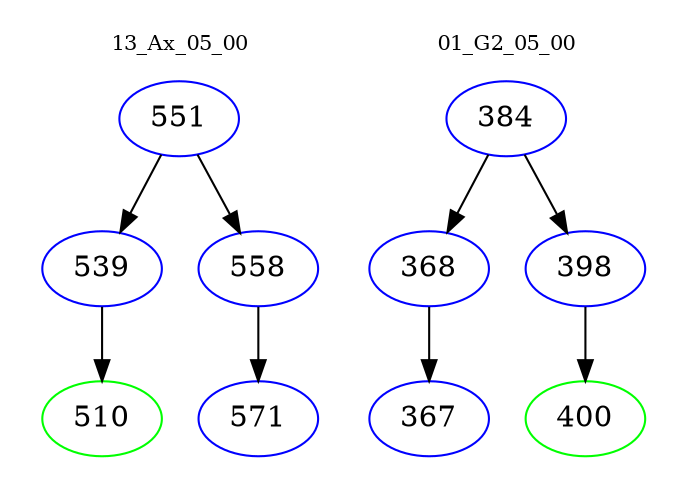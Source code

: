 digraph{
subgraph cluster_0 {
color = white
label = "13_Ax_05_00";
fontsize=10;
T0_551 [label="551", color="blue"]
T0_551 -> T0_539 [color="black"]
T0_539 [label="539", color="blue"]
T0_539 -> T0_510 [color="black"]
T0_510 [label="510", color="green"]
T0_551 -> T0_558 [color="black"]
T0_558 [label="558", color="blue"]
T0_558 -> T0_571 [color="black"]
T0_571 [label="571", color="blue"]
}
subgraph cluster_1 {
color = white
label = "01_G2_05_00";
fontsize=10;
T1_384 [label="384", color="blue"]
T1_384 -> T1_368 [color="black"]
T1_368 [label="368", color="blue"]
T1_368 -> T1_367 [color="black"]
T1_367 [label="367", color="blue"]
T1_384 -> T1_398 [color="black"]
T1_398 [label="398", color="blue"]
T1_398 -> T1_400 [color="black"]
T1_400 [label="400", color="green"]
}
}
